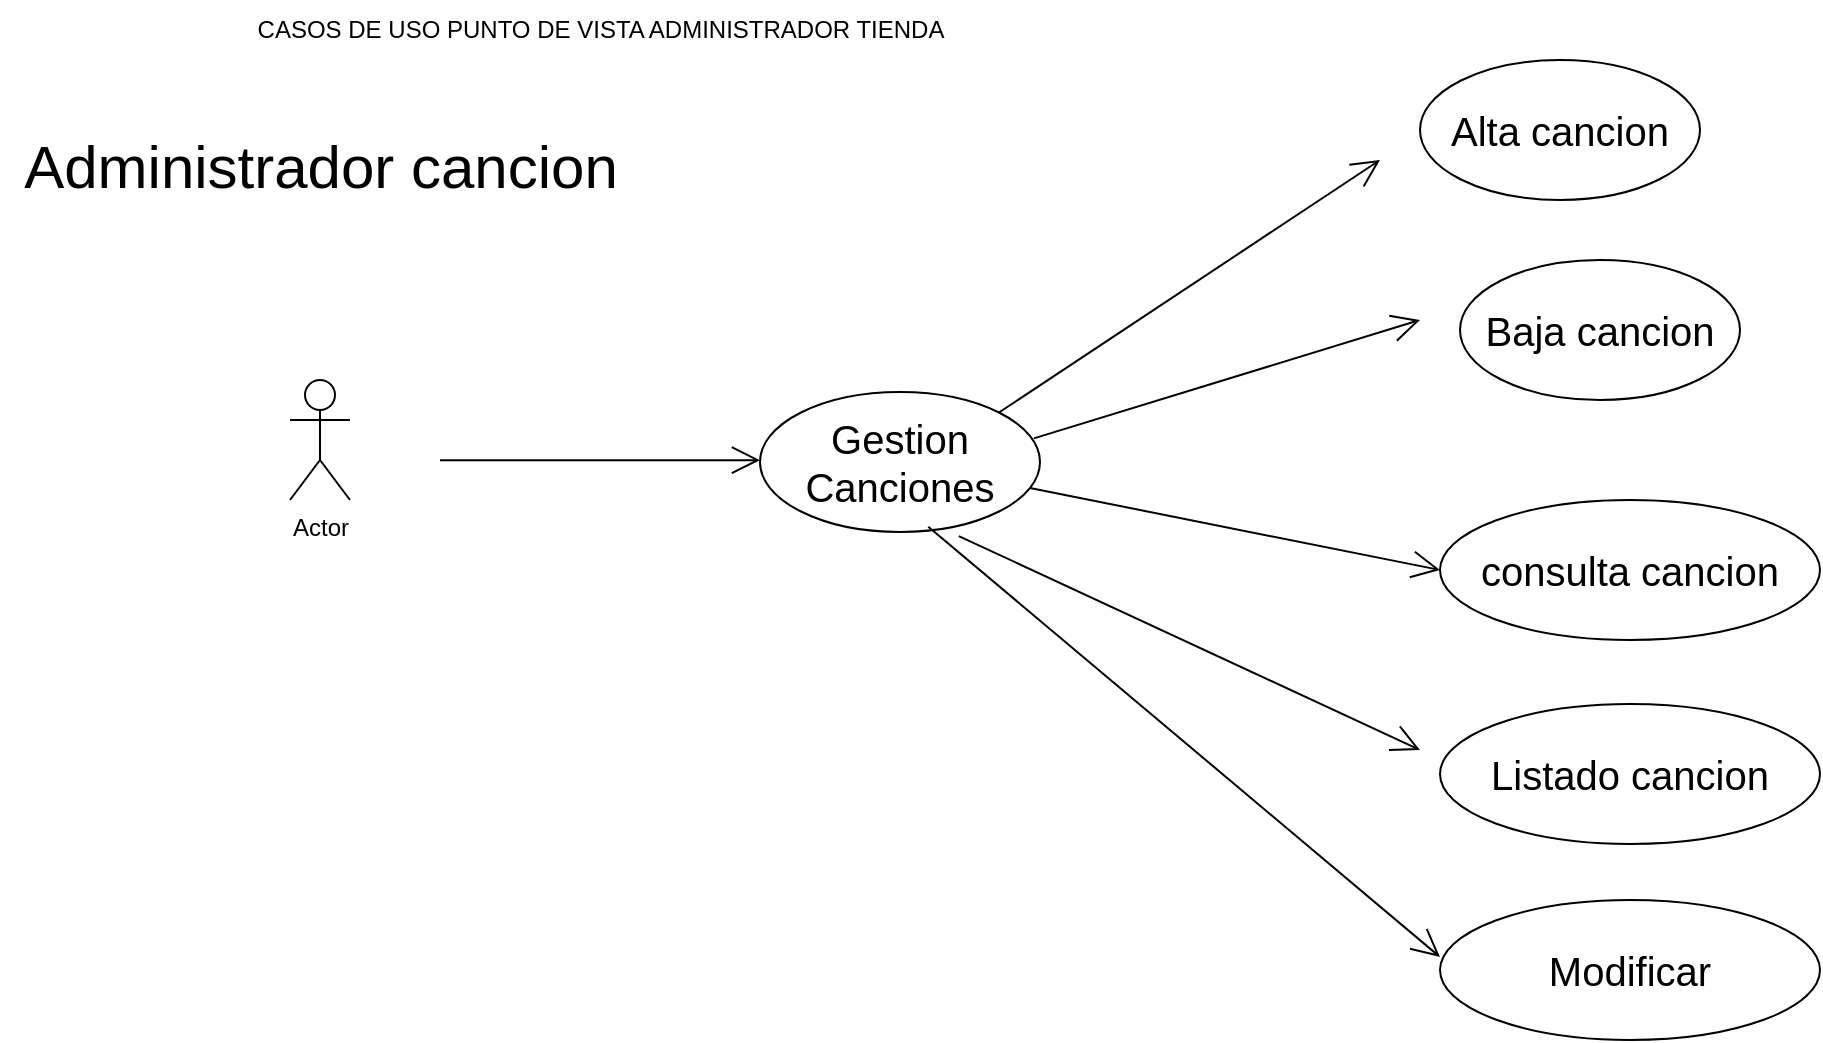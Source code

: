 <mxfile version="24.7.13">
  <diagram name="Página-1" id="tgmQOENE1AUmDB8Zj88i">
    <mxGraphModel dx="3066" dy="1957" grid="1" gridSize="10" guides="1" tooltips="1" connect="1" arrows="1" fold="1" page="1" pageScale="1" pageWidth="827" pageHeight="1169" math="0" shadow="0">
      <root>
        <mxCell id="0" />
        <mxCell id="1" parent="0" />
        <mxCell id="V4rOPZaa1DTqSu1dBDB0-2" value="Actor" style="shape=umlActor;verticalLabelPosition=bottom;verticalAlign=top;html=1;" vertex="1" parent="1">
          <mxGeometry x="-695" y="-220" width="30" height="60" as="geometry" />
        </mxCell>
        <mxCell id="V4rOPZaa1DTqSu1dBDB0-3" value="" style="endArrow=open;endFill=1;endSize=12;html=1;rounded=0;" edge="1" parent="1">
          <mxGeometry width="160" relative="1" as="geometry">
            <mxPoint x="-620" y="-179.91" as="sourcePoint" />
            <mxPoint x="-460" y="-179.91" as="targetPoint" />
          </mxGeometry>
        </mxCell>
        <mxCell id="V4rOPZaa1DTqSu1dBDB0-4" value="&lt;div style=&quot;font-size: 30px;&quot;&gt;&lt;font style=&quot;font-size: 30px;&quot;&gt;Administrador cancion&lt;/font&gt;&lt;/div&gt;" style="text;html=1;align=center;verticalAlign=middle;resizable=0;points=[];autosize=1;strokeColor=none;fillColor=none;" vertex="1" parent="1">
          <mxGeometry x="-840" y="-352" width="320" height="50" as="geometry" />
        </mxCell>
        <mxCell id="V4rOPZaa1DTqSu1dBDB0-5" value="CASOS DE USO PUNTO DE VISTA ADMINISTRADOR TIENDA" style="text;html=1;align=center;verticalAlign=middle;resizable=0;points=[];autosize=1;strokeColor=none;fillColor=none;" vertex="1" parent="1">
          <mxGeometry x="-715" y="-410" width="350" height="30" as="geometry" />
        </mxCell>
        <mxCell id="V4rOPZaa1DTqSu1dBDB0-6" value="&lt;font style=&quot;font-size: 20px;&quot;&gt;Gestion Canciones&lt;/font&gt;" style="ellipse;whiteSpace=wrap;html=1;" vertex="1" parent="1">
          <mxGeometry x="-460" y="-214" width="140" height="70" as="geometry" />
        </mxCell>
        <mxCell id="V4rOPZaa1DTqSu1dBDB0-7" value="" style="endArrow=open;endFill=1;endSize=12;html=1;rounded=0;exitX=1;exitY=0;exitDx=0;exitDy=0;" edge="1" parent="1" source="V4rOPZaa1DTqSu1dBDB0-6">
          <mxGeometry width="160" relative="1" as="geometry">
            <mxPoint x="-310" y="-280" as="sourcePoint" />
            <mxPoint x="-150" y="-330" as="targetPoint" />
            <Array as="points" />
          </mxGeometry>
        </mxCell>
        <mxCell id="V4rOPZaa1DTqSu1dBDB0-8" value="&lt;font style=&quot;font-size: 20px;&quot;&gt;Alta cancion&lt;/font&gt;" style="ellipse;whiteSpace=wrap;html=1;" vertex="1" parent="1">
          <mxGeometry x="-130" y="-380" width="140" height="70" as="geometry" />
        </mxCell>
        <mxCell id="V4rOPZaa1DTqSu1dBDB0-9" value="&lt;font style=&quot;font-size: 20px;&quot;&gt;Baja cancion&lt;/font&gt;" style="ellipse;whiteSpace=wrap;html=1;" vertex="1" parent="1">
          <mxGeometry x="-110" y="-280" width="140" height="70" as="geometry" />
        </mxCell>
        <mxCell id="V4rOPZaa1DTqSu1dBDB0-10" value="" style="endArrow=open;endFill=1;endSize=12;html=1;rounded=0;exitX=0.978;exitY=0.331;exitDx=0;exitDy=0;exitPerimeter=0;" edge="1" parent="1" source="V4rOPZaa1DTqSu1dBDB0-6">
          <mxGeometry width="160" relative="1" as="geometry">
            <mxPoint x="-290" y="-250" as="sourcePoint" />
            <mxPoint x="-130" y="-250" as="targetPoint" />
          </mxGeometry>
        </mxCell>
        <mxCell id="V4rOPZaa1DTqSu1dBDB0-11" value="&lt;div style=&quot;font-size: 20px;&quot;&gt;consulta cancion&lt;/div&gt;" style="ellipse;whiteSpace=wrap;html=1;" vertex="1" parent="1">
          <mxGeometry x="-120" y="-160" width="190" height="70" as="geometry" />
        </mxCell>
        <mxCell id="V4rOPZaa1DTqSu1dBDB0-12" value="" style="endArrow=open;endFill=1;endSize=12;html=1;rounded=0;entryX=0;entryY=0.5;entryDx=0;entryDy=0;" edge="1" parent="1" source="V4rOPZaa1DTqSu1dBDB0-6" target="V4rOPZaa1DTqSu1dBDB0-11">
          <mxGeometry width="160" relative="1" as="geometry">
            <mxPoint x="-340" y="-154" as="sourcePoint" />
            <mxPoint x="-180" y="-204" as="targetPoint" />
            <Array as="points" />
          </mxGeometry>
        </mxCell>
        <mxCell id="V4rOPZaa1DTqSu1dBDB0-13" value="&lt;div style=&quot;font-size: 20px;&quot;&gt;Listado cancion&lt;/div&gt;" style="ellipse;whiteSpace=wrap;html=1;" vertex="1" parent="1">
          <mxGeometry x="-120" y="-58" width="190" height="70" as="geometry" />
        </mxCell>
        <mxCell id="V4rOPZaa1DTqSu1dBDB0-14" value="&lt;font style=&quot;font-size: 20px;&quot;&gt;Modificar&lt;/font&gt;" style="ellipse;whiteSpace=wrap;html=1;" vertex="1" parent="1">
          <mxGeometry x="-120" y="40" width="190" height="70" as="geometry" />
        </mxCell>
        <mxCell id="V4rOPZaa1DTqSu1dBDB0-15" value="" style="endArrow=open;endFill=1;endSize=12;html=1;rounded=0;entryX=0;entryY=0.5;entryDx=0;entryDy=0;exitX=0.71;exitY=1.029;exitDx=0;exitDy=0;exitPerimeter=0;" edge="1" parent="1" source="V4rOPZaa1DTqSu1dBDB0-6">
          <mxGeometry width="160" relative="1" as="geometry">
            <mxPoint x="-331" y="-140" as="sourcePoint" />
            <mxPoint x="-130" y="-35" as="targetPoint" />
            <Array as="points" />
          </mxGeometry>
        </mxCell>
        <mxCell id="V4rOPZaa1DTqSu1dBDB0-16" value="" style="endArrow=open;endFill=1;endSize=12;html=1;rounded=0;entryX=0;entryY=0.5;entryDx=0;entryDy=0;exitX=0.601;exitY=0.962;exitDx=0;exitDy=0;exitPerimeter=0;" edge="1" parent="1" source="V4rOPZaa1DTqSu1dBDB0-6">
          <mxGeometry width="160" relative="1" as="geometry">
            <mxPoint x="-331" y="-114.5" as="sourcePoint" />
            <mxPoint x="-120" y="68.5" as="targetPoint" />
            <Array as="points" />
          </mxGeometry>
        </mxCell>
      </root>
    </mxGraphModel>
  </diagram>
</mxfile>
